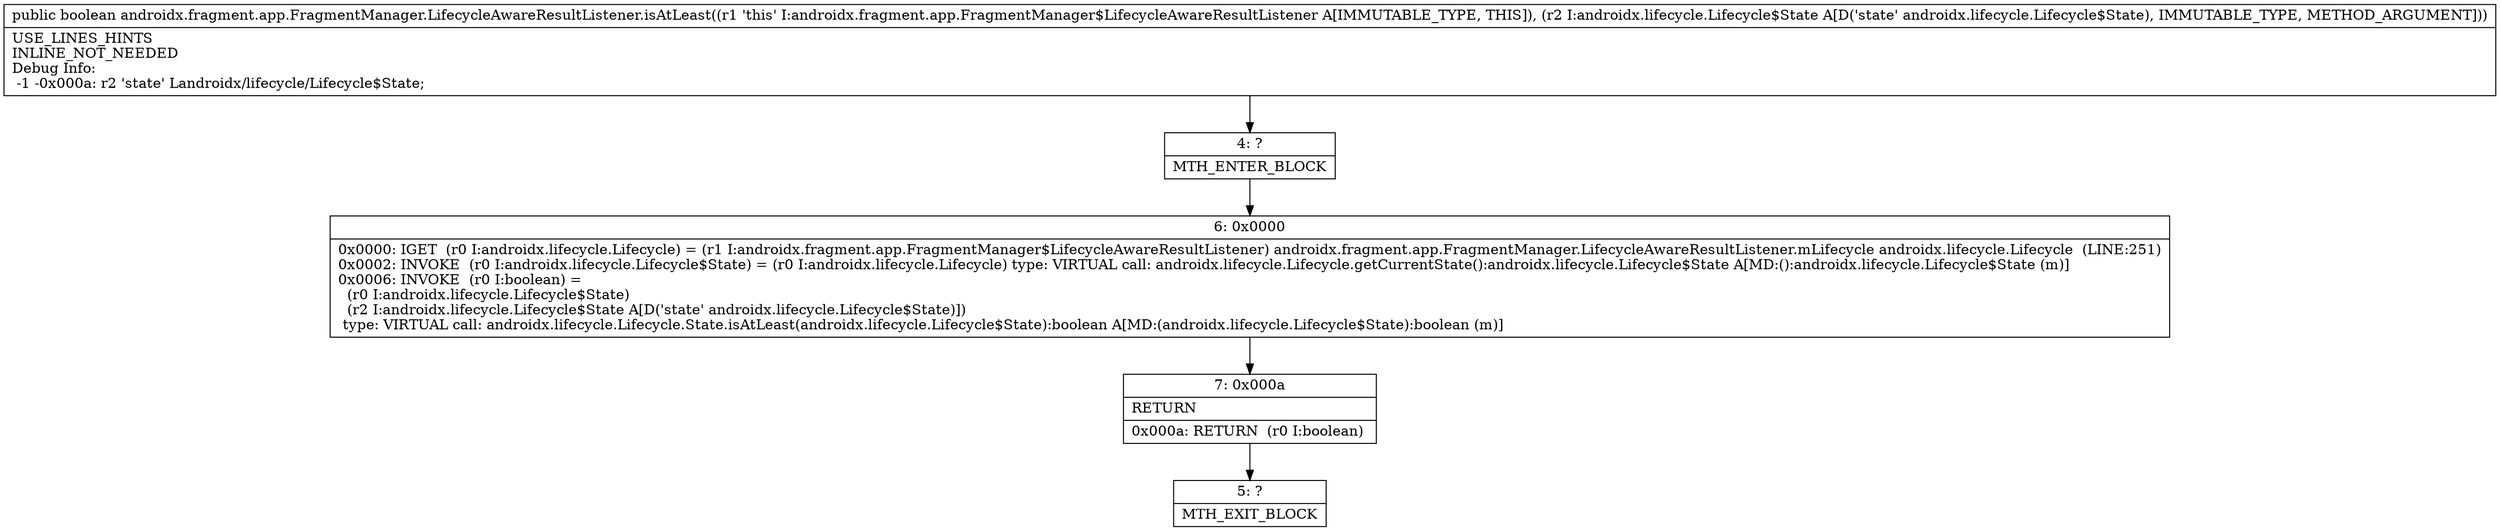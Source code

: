 digraph "CFG forandroidx.fragment.app.FragmentManager.LifecycleAwareResultListener.isAtLeast(Landroidx\/lifecycle\/Lifecycle$State;)Z" {
Node_4 [shape=record,label="{4\:\ ?|MTH_ENTER_BLOCK\l}"];
Node_6 [shape=record,label="{6\:\ 0x0000|0x0000: IGET  (r0 I:androidx.lifecycle.Lifecycle) = (r1 I:androidx.fragment.app.FragmentManager$LifecycleAwareResultListener) androidx.fragment.app.FragmentManager.LifecycleAwareResultListener.mLifecycle androidx.lifecycle.Lifecycle  (LINE:251)\l0x0002: INVOKE  (r0 I:androidx.lifecycle.Lifecycle$State) = (r0 I:androidx.lifecycle.Lifecycle) type: VIRTUAL call: androidx.lifecycle.Lifecycle.getCurrentState():androidx.lifecycle.Lifecycle$State A[MD:():androidx.lifecycle.Lifecycle$State (m)]\l0x0006: INVOKE  (r0 I:boolean) = \l  (r0 I:androidx.lifecycle.Lifecycle$State)\l  (r2 I:androidx.lifecycle.Lifecycle$State A[D('state' androidx.lifecycle.Lifecycle$State)])\l type: VIRTUAL call: androidx.lifecycle.Lifecycle.State.isAtLeast(androidx.lifecycle.Lifecycle$State):boolean A[MD:(androidx.lifecycle.Lifecycle$State):boolean (m)]\l}"];
Node_7 [shape=record,label="{7\:\ 0x000a|RETURN\l|0x000a: RETURN  (r0 I:boolean) \l}"];
Node_5 [shape=record,label="{5\:\ ?|MTH_EXIT_BLOCK\l}"];
MethodNode[shape=record,label="{public boolean androidx.fragment.app.FragmentManager.LifecycleAwareResultListener.isAtLeast((r1 'this' I:androidx.fragment.app.FragmentManager$LifecycleAwareResultListener A[IMMUTABLE_TYPE, THIS]), (r2 I:androidx.lifecycle.Lifecycle$State A[D('state' androidx.lifecycle.Lifecycle$State), IMMUTABLE_TYPE, METHOD_ARGUMENT]))  | USE_LINES_HINTS\lINLINE_NOT_NEEDED\lDebug Info:\l  \-1 \-0x000a: r2 'state' Landroidx\/lifecycle\/Lifecycle$State;\l}"];
MethodNode -> Node_4;Node_4 -> Node_6;
Node_6 -> Node_7;
Node_7 -> Node_5;
}

